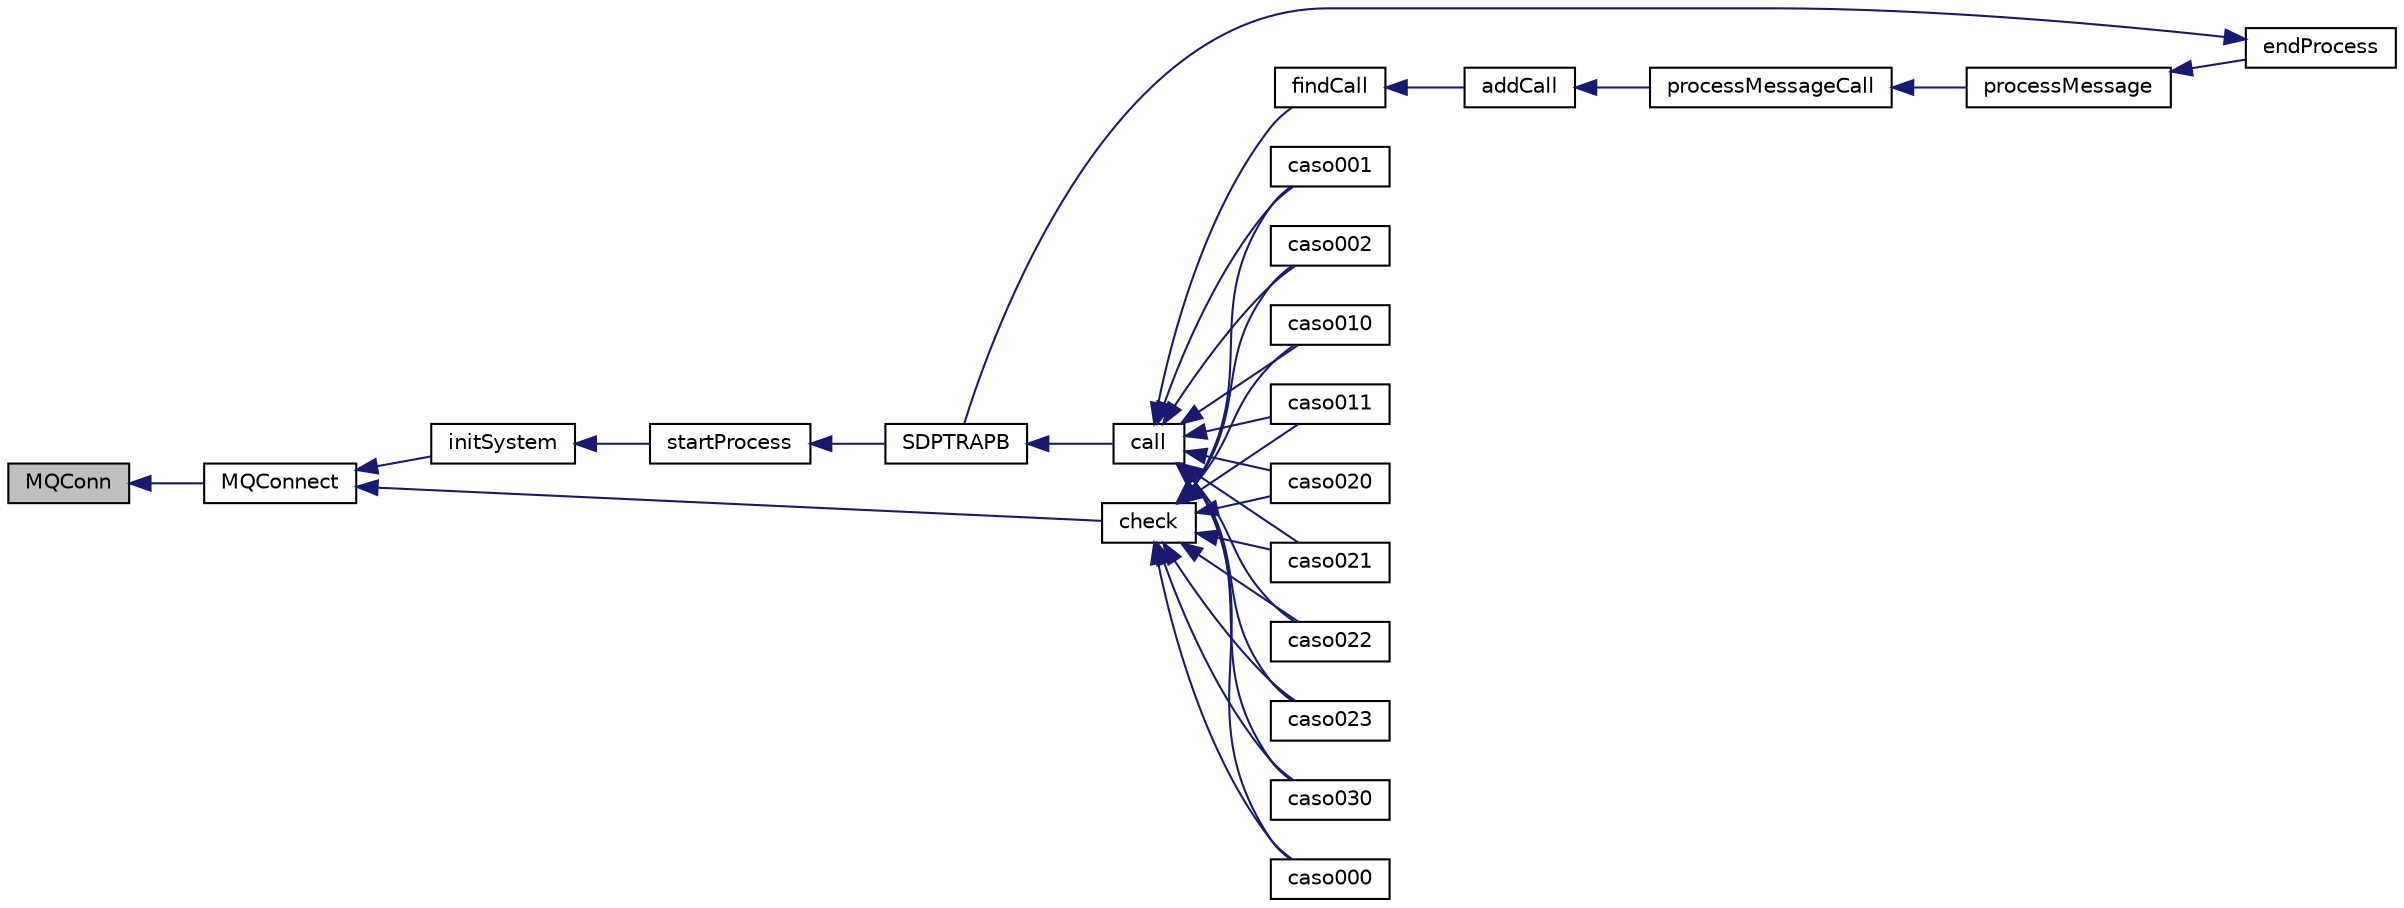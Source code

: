 digraph "MQConn"
{
  edge [fontname="Helvetica",fontsize="10",labelfontname="Helvetica",labelfontsize="10"];
  node [fontname="Helvetica",fontsize="10",shape=record];
  rankdir="LR";
  Node1 [label="MQConn",height=0.2,width=0.4,color="black", fillcolor="grey75", style="filled", fontcolor="black"];
  Node1 -> Node2 [dir="back",color="midnightblue",fontsize="10",style="solid",fontname="Helvetica"];
  Node2 [label="MQConnect",height=0.2,width=0.4,color="black", fillcolor="white", style="filled",URL="$amqsdp_8c.html#a6a6249b42450b376958cc3f668c44fdb"];
  Node2 -> Node3 [dir="back",color="midnightblue",fontsize="10",style="solid",fontname="Helvetica"];
  Node3 [label="initSystem",height=0.2,width=0.4,color="black", fillcolor="white", style="filled",URL="$_s_d_p_t_r_a_p_b_8c.html#ad714df92d7ba0d4f11a8de881029449f"];
  Node3 -> Node4 [dir="back",color="midnightblue",fontsize="10",style="solid",fontname="Helvetica"];
  Node4 [label="startProcess",height=0.2,width=0.4,color="black", fillcolor="white", style="filled",URL="$_s_d_p_t_r_a_p_b_8c.html#ad67bdaaddcfa1424dad31c0b8187f829"];
  Node4 -> Node5 [dir="back",color="midnightblue",fontsize="10",style="solid",fontname="Helvetica"];
  Node5 [label="SDPTRAPB",height=0.2,width=0.4,color="black", fillcolor="white", style="filled",URL="$_s_d_p_t_r_a_p_b_8c.html#ae94cd489111188c3ccda942c856494f2"];
  Node5 -> Node6 [dir="back",color="midnightblue",fontsize="10",style="solid",fontname="Helvetica"];
  Node6 [label="call",height=0.2,width=0.4,color="black", fillcolor="white", style="filled",URL="$tst_functions_8c.html#ad404106300a4eba7630fc7a2b62dbd2e"];
  Node6 -> Node7 [dir="back",color="midnightblue",fontsize="10",style="solid",fontname="Helvetica"];
  Node7 [label="findCall",height=0.2,width=0.4,color="black", fillcolor="white", style="filled",URL="$modulos_8c.html#af7747e73680c46384ec80d5969c9b9d1"];
  Node7 -> Node8 [dir="back",color="midnightblue",fontsize="10",style="solid",fontname="Helvetica"];
  Node8 [label="addCall",height=0.2,width=0.4,color="black", fillcolor="white", style="filled",URL="$modulos_8c.html#a99eadd22b499b79658bd8b0ae82dd7bc"];
  Node8 -> Node9 [dir="back",color="midnightblue",fontsize="10",style="solid",fontname="Helvetica"];
  Node9 [label="processMessageCall",height=0.2,width=0.4,color="black", fillcolor="white", style="filled",URL="$messages_8c.html#a5c4b5bc4bbd5b78371891b44033225b2"];
  Node9 -> Node10 [dir="back",color="midnightblue",fontsize="10",style="solid",fontname="Helvetica"];
  Node10 [label="processMessage",height=0.2,width=0.4,color="black", fillcolor="white", style="filled",URL="$messages_8c.html#ad9a5bcb8859dbde9b0a6029b344b68cd"];
  Node10 -> Node11 [dir="back",color="midnightblue",fontsize="10",style="solid",fontname="Helvetica"];
  Node11 [label="endProcess",height=0.2,width=0.4,color="black", fillcolor="white", style="filled",URL="$_s_d_p_t_r_a_p_b_8c.html#aa42745580a553732a3f221db4d209801"];
  Node11 -> Node5 [dir="back",color="midnightblue",fontsize="10",style="solid",fontname="Helvetica"];
  Node6 -> Node12 [dir="back",color="midnightblue",fontsize="10",style="solid",fontname="Helvetica"];
  Node12 [label="caso000",height=0.2,width=0.4,color="black", fillcolor="white", style="filled",URL="$tst_s_d_p_t_r_a_p_b_8c.html#a381922e0850fcf295cfa6ca4dad8e285"];
  Node6 -> Node13 [dir="back",color="midnightblue",fontsize="10",style="solid",fontname="Helvetica"];
  Node13 [label="caso001",height=0.2,width=0.4,color="black", fillcolor="white", style="filled",URL="$tst_s_d_p_t_r_a_p_b_8c.html#a530596048334769452fab0e8f132bd44"];
  Node6 -> Node14 [dir="back",color="midnightblue",fontsize="10",style="solid",fontname="Helvetica"];
  Node14 [label="caso002",height=0.2,width=0.4,color="black", fillcolor="white", style="filled",URL="$tst_s_d_p_t_r_a_p_b_8c.html#a6e2f28ac6331108f847b605da8ef7351"];
  Node6 -> Node15 [dir="back",color="midnightblue",fontsize="10",style="solid",fontname="Helvetica"];
  Node15 [label="caso010",height=0.2,width=0.4,color="black", fillcolor="white", style="filled",URL="$tst_s_d_p_t_r_a_p_b_8c.html#a74626e82b5be595c8e6853ddc0e436a0"];
  Node6 -> Node16 [dir="back",color="midnightblue",fontsize="10",style="solid",fontname="Helvetica"];
  Node16 [label="caso011",height=0.2,width=0.4,color="black", fillcolor="white", style="filled",URL="$tst_s_d_p_t_r_a_p_b_8c.html#ad315708b0cab72bf623f95a02cbf75eb"];
  Node6 -> Node17 [dir="back",color="midnightblue",fontsize="10",style="solid",fontname="Helvetica"];
  Node17 [label="caso020",height=0.2,width=0.4,color="black", fillcolor="white", style="filled",URL="$tst_s_d_p_t_r_a_p_b_8c.html#a0c86ec40714c6787c5cd5a514c7e2718"];
  Node6 -> Node18 [dir="back",color="midnightblue",fontsize="10",style="solid",fontname="Helvetica"];
  Node18 [label="caso021",height=0.2,width=0.4,color="black", fillcolor="white", style="filled",URL="$tst_s_d_p_t_r_a_p_b_8c.html#af57a1d8f4e576fac7358ea0215f335dd"];
  Node6 -> Node19 [dir="back",color="midnightblue",fontsize="10",style="solid",fontname="Helvetica"];
  Node19 [label="caso022",height=0.2,width=0.4,color="black", fillcolor="white", style="filled",URL="$tst_s_d_p_t_r_a_p_b_8c.html#a86e1803103de1b087599a1de20fa7618"];
  Node6 -> Node20 [dir="back",color="midnightblue",fontsize="10",style="solid",fontname="Helvetica"];
  Node20 [label="caso023",height=0.2,width=0.4,color="black", fillcolor="white", style="filled",URL="$tst_s_d_p_t_r_a_p_b_8c.html#a612b8af967a54e1d0b570a87d5638071"];
  Node6 -> Node21 [dir="back",color="midnightblue",fontsize="10",style="solid",fontname="Helvetica"];
  Node21 [label="caso030",height=0.2,width=0.4,color="black", fillcolor="white", style="filled",URL="$tst_s_d_p_t_r_a_p_b_8c.html#a3105d5232d7968ec5f04e434bc9dcac5"];
  Node2 -> Node22 [dir="back",color="midnightblue",fontsize="10",style="solid",fontname="Helvetica"];
  Node22 [label="check",height=0.2,width=0.4,color="black", fillcolor="white", style="filled",URL="$tst_functions_8c.html#aa7df4db433c3730c0672bbb27b9c6adc"];
  Node22 -> Node12 [dir="back",color="midnightblue",fontsize="10",style="solid",fontname="Helvetica"];
  Node22 -> Node13 [dir="back",color="midnightblue",fontsize="10",style="solid",fontname="Helvetica"];
  Node22 -> Node14 [dir="back",color="midnightblue",fontsize="10",style="solid",fontname="Helvetica"];
  Node22 -> Node15 [dir="back",color="midnightblue",fontsize="10",style="solid",fontname="Helvetica"];
  Node22 -> Node16 [dir="back",color="midnightblue",fontsize="10",style="solid",fontname="Helvetica"];
  Node22 -> Node17 [dir="back",color="midnightblue",fontsize="10",style="solid",fontname="Helvetica"];
  Node22 -> Node18 [dir="back",color="midnightblue",fontsize="10",style="solid",fontname="Helvetica"];
  Node22 -> Node19 [dir="back",color="midnightblue",fontsize="10",style="solid",fontname="Helvetica"];
  Node22 -> Node20 [dir="back",color="midnightblue",fontsize="10",style="solid",fontname="Helvetica"];
  Node22 -> Node21 [dir="back",color="midnightblue",fontsize="10",style="solid",fontname="Helvetica"];
}
